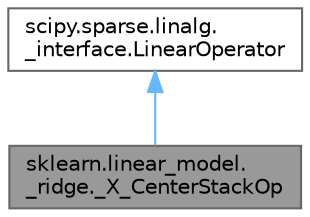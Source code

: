 digraph "sklearn.linear_model._ridge._X_CenterStackOp"
{
 // LATEX_PDF_SIZE
  bgcolor="transparent";
  edge [fontname=Helvetica,fontsize=10,labelfontname=Helvetica,labelfontsize=10];
  node [fontname=Helvetica,fontsize=10,shape=box,height=0.2,width=0.4];
  Node1 [id="Node000001",label="sklearn.linear_model.\l_ridge._X_CenterStackOp",height=0.2,width=0.4,color="gray40", fillcolor="grey60", style="filled", fontcolor="black",tooltip=" "];
  Node2 -> Node1 [id="edge1_Node000001_Node000002",dir="back",color="steelblue1",style="solid",tooltip=" "];
  Node2 [id="Node000002",label="scipy.sparse.linalg.\l_interface.LinearOperator",height=0.2,width=0.4,color="gray40", fillcolor="white", style="filled",URL="$d3/da7/classscipy_1_1sparse_1_1linalg_1_1__interface_1_1LinearOperator.html",tooltip=" "];
}
